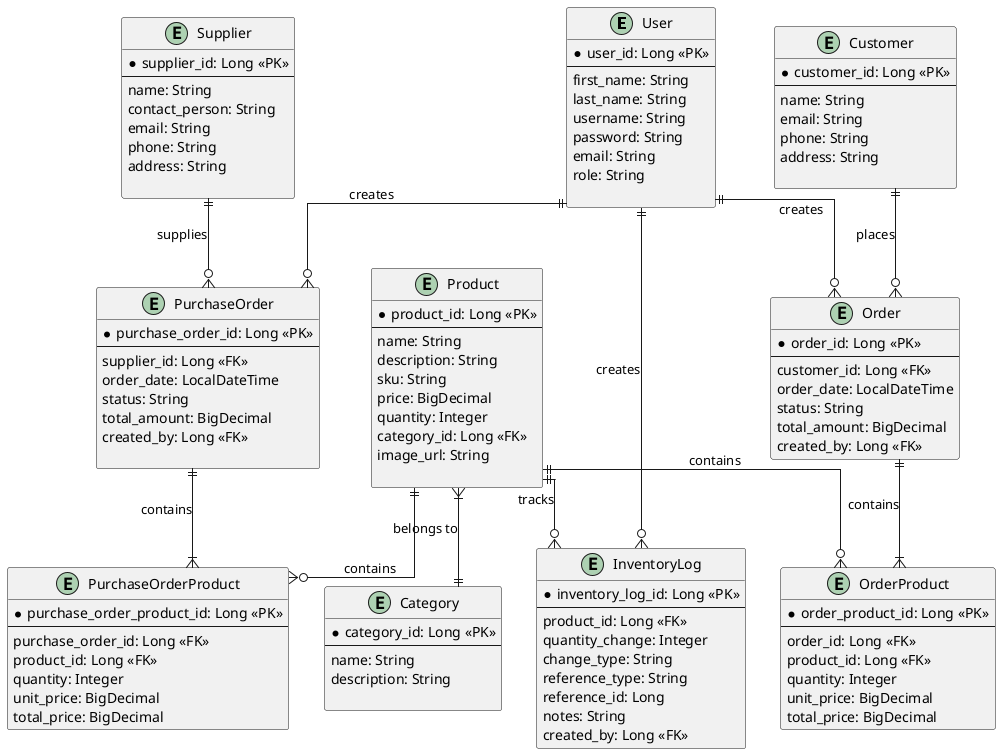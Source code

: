 @startuml QM Inventory System - ER Diagram

skinparam linetype ortho

entity "User" as user {
  *user_id: Long <<PK>>
  --
  first_name: String
  last_name: String
  username: String
  password: String
  email: String
  role: String

}

entity "Product" as product {
  *product_id: Long <<PK>>
  --
  name: String
  description: String
  sku: String
  price: BigDecimal
  quantity: Integer
  category_id: Long <<FK>>
  image_url: String

}

entity "Category" as category {
  *category_id: Long <<PK>>
  --
  name: String
  description: String

}

entity "Supplier" as supplier {
  *supplier_id: Long <<PK>>
  --
  name: String
  contact_person: String
  email: String
  phone: String
  address: String

}

entity "PurchaseOrder" as purchase_order {
  *purchase_order_id: Long <<PK>>
  --
  supplier_id: Long <<FK>>
  order_date: LocalDateTime
  status: String
  total_amount: BigDecimal
  created_by: Long <<FK>>

}

entity "PurchaseOrderProduct" as purchase_order_product {
  *purchase_order_product_id: Long <<PK>>
  --
  purchase_order_id: Long <<FK>>
  product_id: Long <<FK>>
  quantity: Integer
  unit_price: BigDecimal
  total_price: BigDecimal
}

entity "InventoryLog" as inventory_log {
  *inventory_log_id: Long <<PK>>
  --
  product_id: Long <<FK>>
  quantity_change: Integer
  change_type: String
  reference_type: String
  reference_id: Long
  notes: String
  created_by: Long <<FK>>
}

entity "Customer" as customer {
  *customer_id: Long <<PK>>
  --
  name: String
  email: String
  phone: String
  address: String

}

entity "Order" as order {
  *order_id: Long <<PK>>
  --
  customer_id: Long <<FK>>
  order_date: LocalDateTime
  status: String
  total_amount: BigDecimal
  created_by: Long <<FK>>
}

entity "OrderProduct" as order_product {
  *order_product_id: Long <<PK>>
  --
  order_id: Long <<FK>>
  product_id: Long <<FK>>
  quantity: Integer
  unit_price: BigDecimal
  total_price: BigDecimal
}

user ||--o{ purchase_order : creates
user ||--o{ inventory_log : creates
user ||--o{ order : creates

product }|--|| category : belongs to
product ||--o{ purchase_order_product : contains
product ||--o{ order_product : contains
product ||--o{ inventory_log : tracks

supplier ||--o{ purchase_order : supplies

purchase_order ||--|{ purchase_order_product : contains

customer ||--o{ order : places
order ||--|{ order_product : contains

@enduml